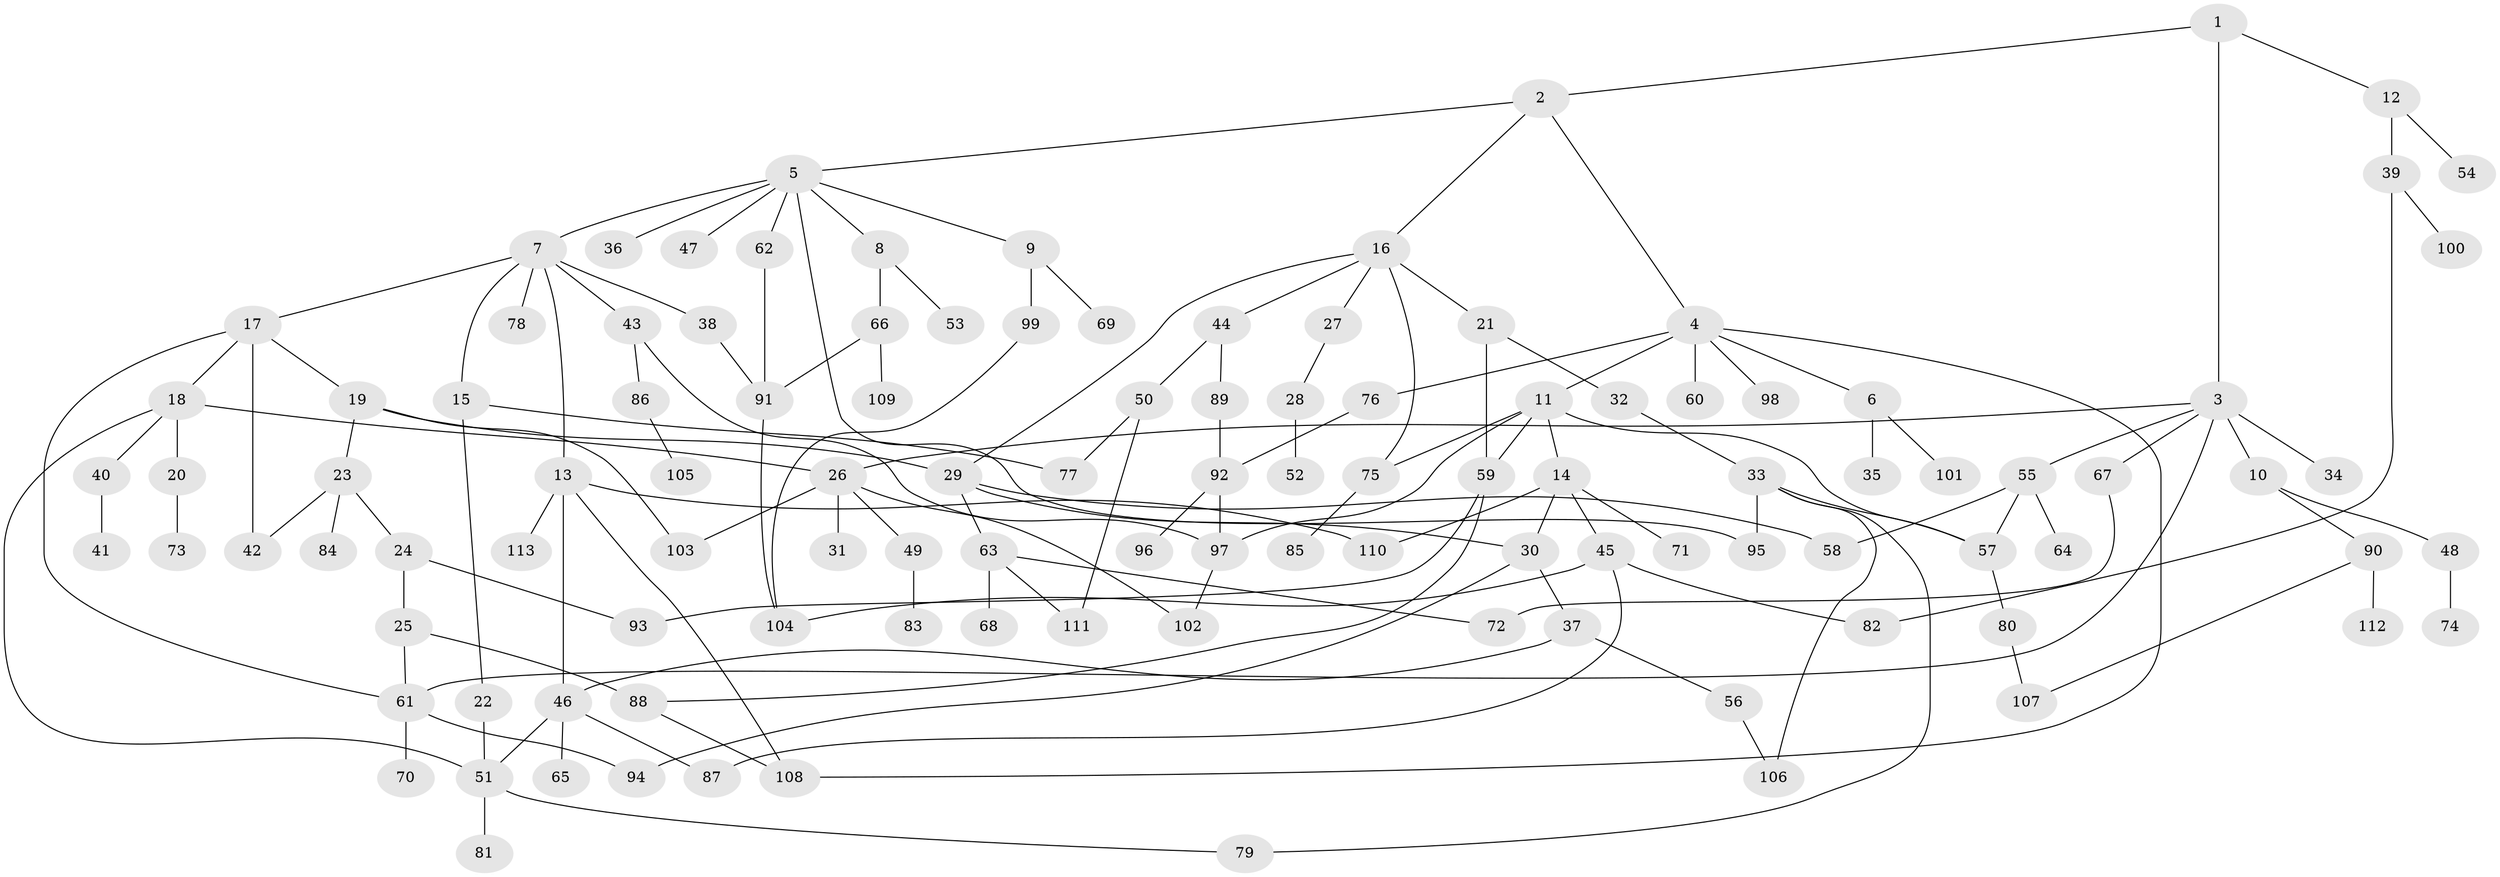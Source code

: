 // coarse degree distribution, {3: 0.1375, 4: 0.15, 6: 0.075, 7: 0.0125, 2: 0.375, 5: 0.0875, 1: 0.1625}
// Generated by graph-tools (version 1.1) at 2025/48/03/04/25 22:48:45]
// undirected, 113 vertices, 150 edges
graph export_dot {
  node [color=gray90,style=filled];
  1;
  2;
  3;
  4;
  5;
  6;
  7;
  8;
  9;
  10;
  11;
  12;
  13;
  14;
  15;
  16;
  17;
  18;
  19;
  20;
  21;
  22;
  23;
  24;
  25;
  26;
  27;
  28;
  29;
  30;
  31;
  32;
  33;
  34;
  35;
  36;
  37;
  38;
  39;
  40;
  41;
  42;
  43;
  44;
  45;
  46;
  47;
  48;
  49;
  50;
  51;
  52;
  53;
  54;
  55;
  56;
  57;
  58;
  59;
  60;
  61;
  62;
  63;
  64;
  65;
  66;
  67;
  68;
  69;
  70;
  71;
  72;
  73;
  74;
  75;
  76;
  77;
  78;
  79;
  80;
  81;
  82;
  83;
  84;
  85;
  86;
  87;
  88;
  89;
  90;
  91;
  92;
  93;
  94;
  95;
  96;
  97;
  98;
  99;
  100;
  101;
  102;
  103;
  104;
  105;
  106;
  107;
  108;
  109;
  110;
  111;
  112;
  113;
  1 -- 2;
  1 -- 3;
  1 -- 12;
  2 -- 4;
  2 -- 5;
  2 -- 16;
  3 -- 10;
  3 -- 34;
  3 -- 55;
  3 -- 67;
  3 -- 26;
  3 -- 61;
  4 -- 6;
  4 -- 11;
  4 -- 60;
  4 -- 76;
  4 -- 98;
  4 -- 108;
  5 -- 7;
  5 -- 8;
  5 -- 9;
  5 -- 36;
  5 -- 47;
  5 -- 62;
  5 -- 95;
  6 -- 35;
  6 -- 101;
  7 -- 13;
  7 -- 15;
  7 -- 17;
  7 -- 38;
  7 -- 43;
  7 -- 78;
  8 -- 53;
  8 -- 66;
  9 -- 69;
  9 -- 99;
  10 -- 48;
  10 -- 90;
  11 -- 14;
  11 -- 57;
  11 -- 59;
  11 -- 97;
  11 -- 75;
  12 -- 39;
  12 -- 54;
  13 -- 110;
  13 -- 113;
  13 -- 46;
  13 -- 108;
  14 -- 30;
  14 -- 45;
  14 -- 71;
  14 -- 110;
  15 -- 22;
  15 -- 77;
  16 -- 21;
  16 -- 27;
  16 -- 29;
  16 -- 44;
  16 -- 75;
  17 -- 18;
  17 -- 19;
  17 -- 61;
  17 -- 42;
  18 -- 20;
  18 -- 26;
  18 -- 40;
  18 -- 51;
  19 -- 23;
  19 -- 29;
  19 -- 103;
  20 -- 73;
  21 -- 32;
  21 -- 59;
  22 -- 51;
  23 -- 24;
  23 -- 42;
  23 -- 84;
  24 -- 25;
  24 -- 93;
  25 -- 61;
  25 -- 88;
  26 -- 31;
  26 -- 49;
  26 -- 102;
  26 -- 103;
  27 -- 28;
  28 -- 52;
  29 -- 63;
  29 -- 58;
  29 -- 30;
  30 -- 37;
  30 -- 94;
  32 -- 33;
  33 -- 95;
  33 -- 57;
  33 -- 79;
  33 -- 106;
  37 -- 46;
  37 -- 56;
  38 -- 91;
  39 -- 100;
  39 -- 82;
  40 -- 41;
  43 -- 86;
  43 -- 97;
  44 -- 50;
  44 -- 89;
  45 -- 82;
  45 -- 87;
  45 -- 104;
  46 -- 65;
  46 -- 87;
  46 -- 51;
  48 -- 74;
  49 -- 83;
  50 -- 111;
  50 -- 77;
  51 -- 79;
  51 -- 81;
  55 -- 58;
  55 -- 64;
  55 -- 57;
  56 -- 106;
  57 -- 80;
  59 -- 93;
  59 -- 88;
  61 -- 70;
  61 -- 94;
  62 -- 91;
  63 -- 68;
  63 -- 72;
  63 -- 111;
  66 -- 109;
  66 -- 91;
  67 -- 72;
  75 -- 85;
  76 -- 92;
  80 -- 107;
  86 -- 105;
  88 -- 108;
  89 -- 92;
  90 -- 112;
  90 -- 107;
  91 -- 104;
  92 -- 96;
  92 -- 97;
  97 -- 102;
  99 -- 104;
}
